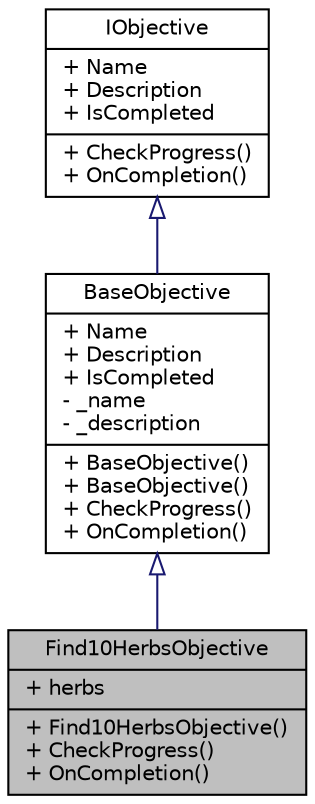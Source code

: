 digraph "Find10HerbsObjective"
{
 // INTERACTIVE_SVG=YES
  edge [fontname="Helvetica",fontsize="10",labelfontname="Helvetica",labelfontsize="10"];
  node [fontname="Helvetica",fontsize="10",shape=record];
  Node1 [label="{Find10HerbsObjective\n|+ herbs\l|+ Find10HerbsObjective()\l+ CheckProgress()\l+ OnCompletion()\l}",height=0.2,width=0.4,color="black", fillcolor="grey75", style="filled" fontcolor="black"];
  Node2 -> Node1 [dir="back",color="midnightblue",fontsize="10",style="solid",arrowtail="onormal",fontname="Helvetica"];
  Node2 [label="{BaseObjective\n|+ Name\l+ Description\l+ IsCompleted\l- _name\l- _description\l|+ BaseObjective()\l+ BaseObjective()\l+ CheckProgress()\l+ OnCompletion()\l}",height=0.2,width=0.4,color="black", fillcolor="white", style="filled",URL="$dd/d14/class_action_rpg_kit_1_1_story_1_1_quest_1_1_base_objective.xhtml"];
  Node3 -> Node2 [dir="back",color="midnightblue",fontsize="10",style="solid",arrowtail="onormal",fontname="Helvetica"];
  Node3 [label="{IObjective\n|+ Name\l+ Description\l+ IsCompleted\l|+ CheckProgress()\l+ OnCompletion()\l}",height=0.2,width=0.4,color="black", fillcolor="white", style="filled",URL="$d2/d98/interface_action_rpg_kit_1_1_story_1_1_quest_1_1_i_objective.xhtml"];
}
